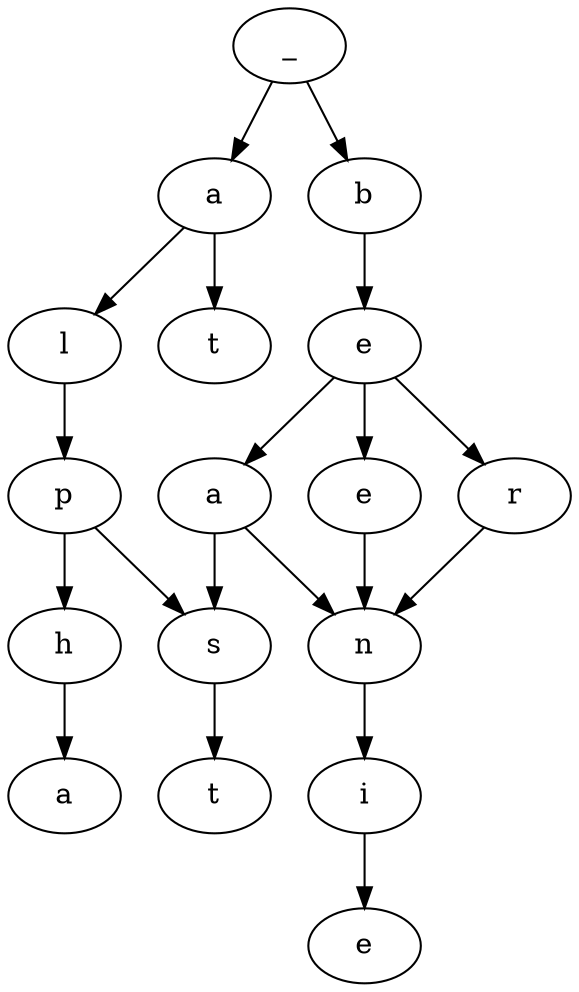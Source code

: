 digraph {
_0 [label = "_"];
a1 [label= "a"];
_0 -> a1;
_0 [label = "_"];
b1 [label= "b"];
_0 -> b1;
a1 [label = "a"];
l2 [label ="l"];
a1 -> l2;
a1 [label= "a"];
t2 [label = "t"];
a1 -> t2;
l2 [label = "l"];
p3 [label = "p"];
l2 -> p3;
p3 [label = "p"];
h4 [label = "h"];
p3 -> h4;
p3 [label = "p"];
s4 [label = "s"];
p3 -> s4;
h4 [label = "h"];
a5 [label ="a"];
h4 -> a5;


b1 [label= "b"];
e2 [label = "e"];
b1 -> e2;
e2 [label = "e"];
a3 [label = "a"];
e2 -> a3;
e2 [label = "e"];
e3 [label = "e"];
e2 -> e3;
e2 [label = "e"];
r3 [label = "r"];
e2 -> r3;
a3 [label = "a"];
n4 [label ="n"];
a3 -> n4;
a3 [label= "a"];
s4 [label = "s"];
a3 -> s4;


s4 [label = "s"];
t5 [label = "t"];
s4 -> t5;


e3 [label = "e"];
n4 [label = "n"];
e3 -> n4;


r3 [label = "r"];
n4 [label = "n"];
r3 -> n4;
n4 [label = "n"];
i5 [label ="i"];
n4 -> i5;
i5 [label= "i"];
e6 [label = "e"];
i5 -> e6;

}
